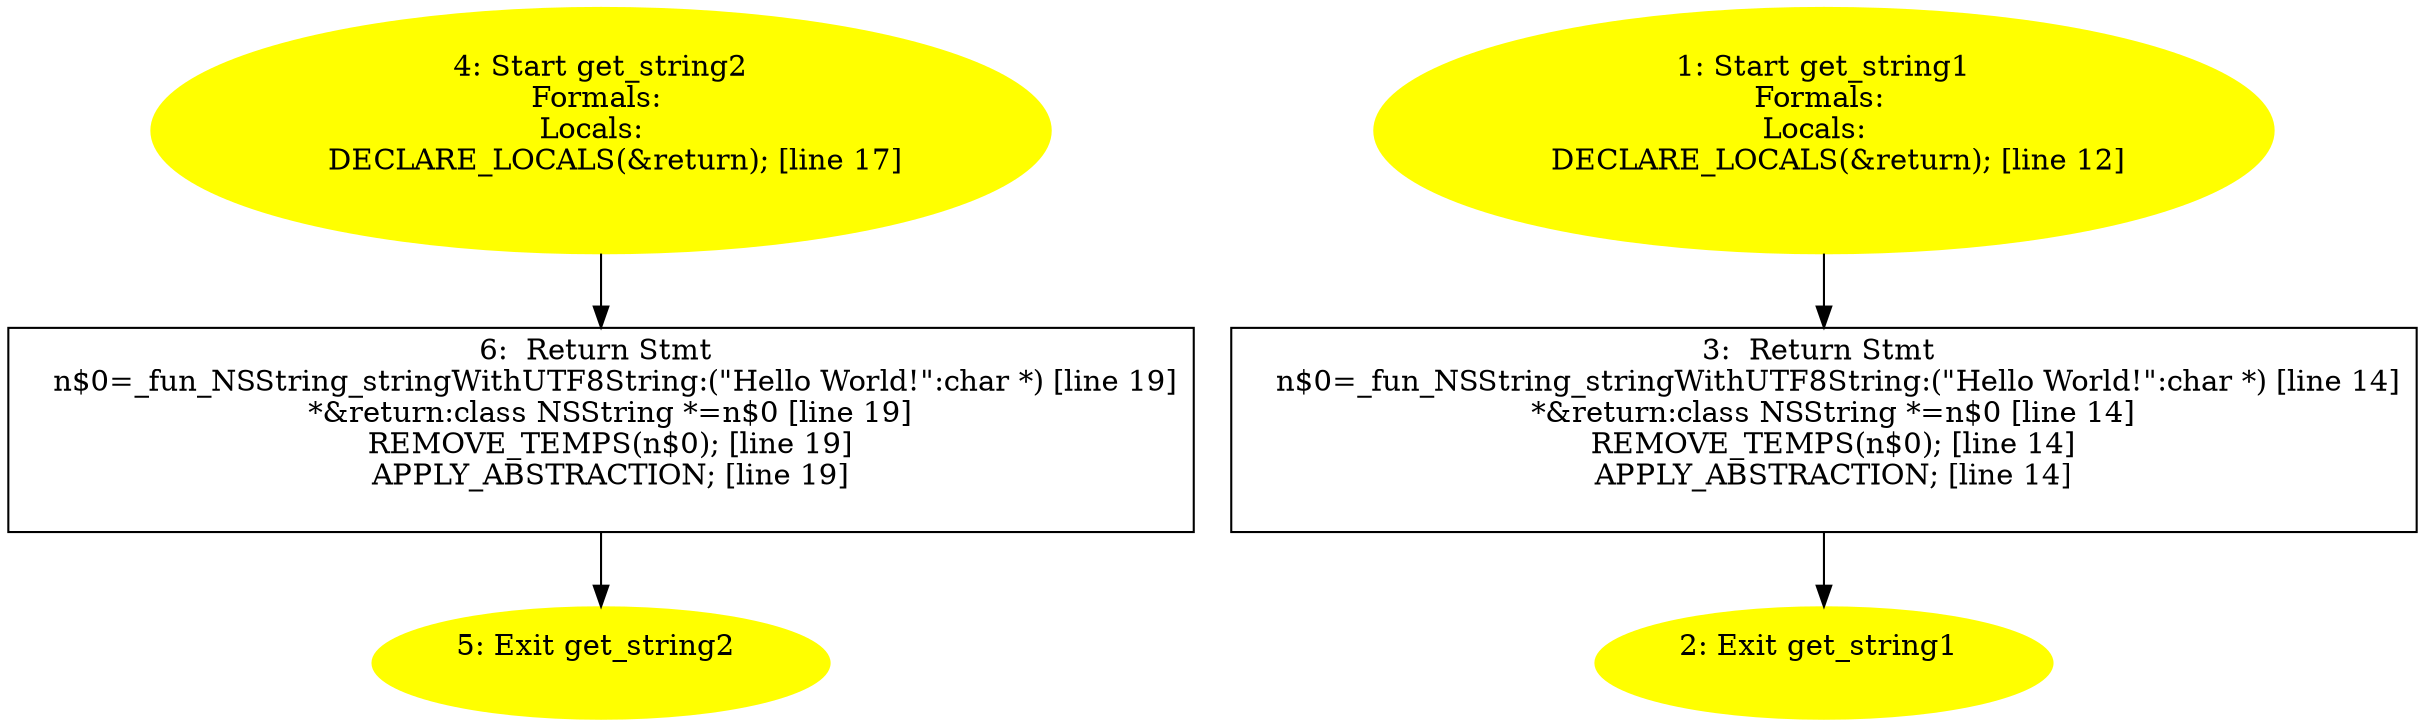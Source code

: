 digraph iCFG {
6 [label="6:  Return Stmt \n   n$0=_fun_NSString_stringWithUTF8String:(\"Hello World!\":char *) [line 19]\n  *&return:class NSString *=n$0 [line 19]\n  REMOVE_TEMPS(n$0); [line 19]\n  APPLY_ABSTRACTION; [line 19]\n " shape="box"]
	

	 6 -> 5 ;
5 [label="5: Exit get_string2 \n  " color=yellow style=filled]
	

4 [label="4: Start get_string2\nFormals: \nLocals:  \n   DECLARE_LOCALS(&return); [line 17]\n " color=yellow style=filled]
	

	 4 -> 6 ;
3 [label="3:  Return Stmt \n   n$0=_fun_NSString_stringWithUTF8String:(\"Hello World!\":char *) [line 14]\n  *&return:class NSString *=n$0 [line 14]\n  REMOVE_TEMPS(n$0); [line 14]\n  APPLY_ABSTRACTION; [line 14]\n " shape="box"]
	

	 3 -> 2 ;
2 [label="2: Exit get_string1 \n  " color=yellow style=filled]
	

1 [label="1: Start get_string1\nFormals: \nLocals:  \n   DECLARE_LOCALS(&return); [line 12]\n " color=yellow style=filled]
	

	 1 -> 3 ;
}
